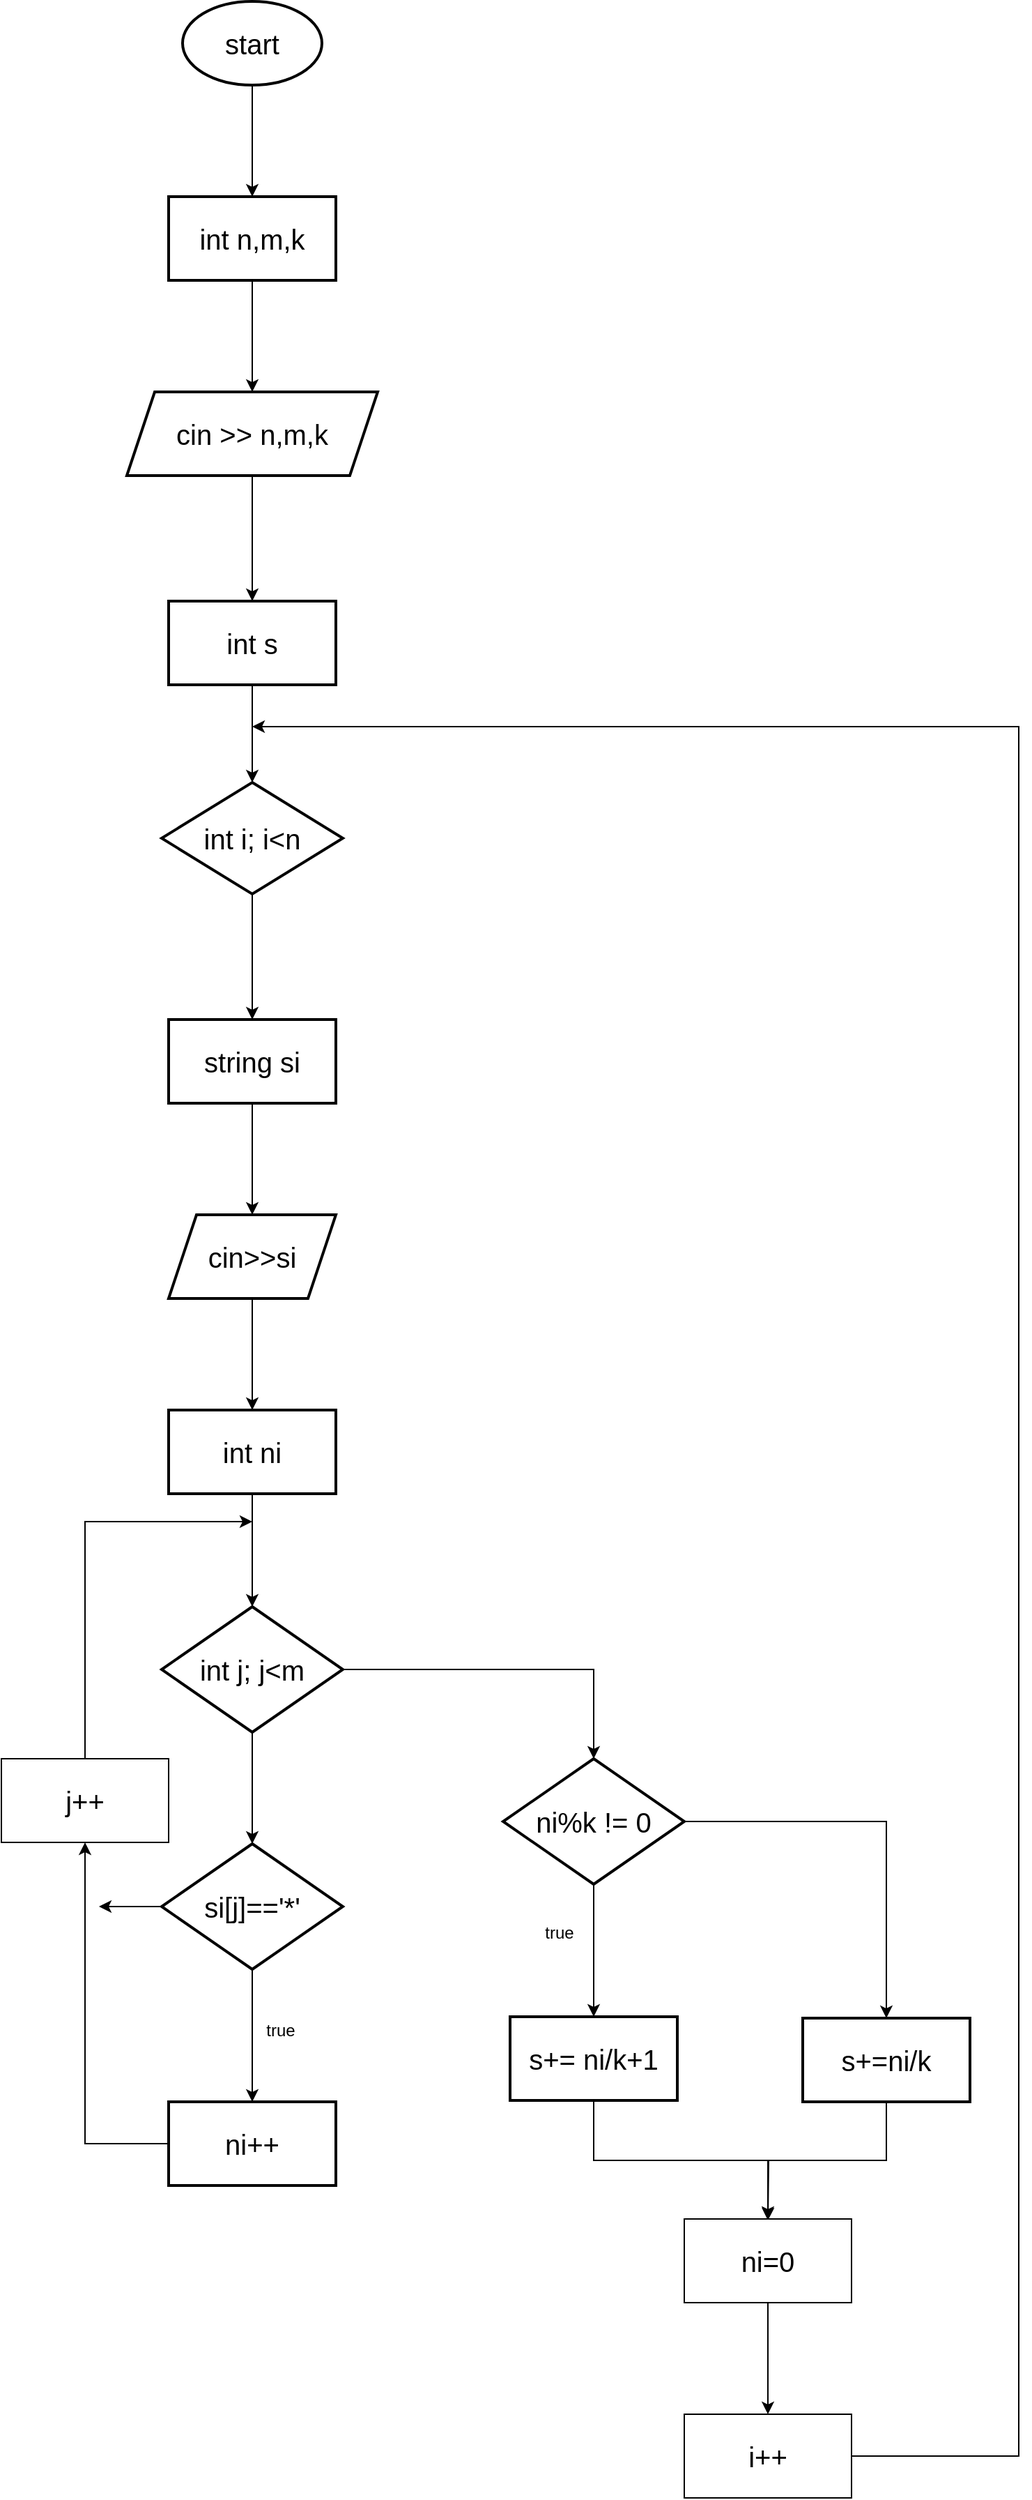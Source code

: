 <mxfile version="24.7.8">
  <diagram name="Сторінка-1" id="sQk6qviwRcaP8smQdIaI">
    <mxGraphModel dx="1781" dy="657" grid="1" gridSize="10" guides="1" tooltips="1" connect="1" arrows="1" fold="1" page="1" pageScale="1" pageWidth="827" pageHeight="1169" math="0" shadow="0">
      <root>
        <mxCell id="0" />
        <mxCell id="1" parent="0" />
        <mxCell id="VhQ2WMgpOjCBO5-XnIku-3" value="" style="edgeStyle=orthogonalEdgeStyle;rounded=0;orthogonalLoop=1;jettySize=auto;html=1;" parent="1" source="VhQ2WMgpOjCBO5-XnIku-1" target="VhQ2WMgpOjCBO5-XnIku-2" edge="1">
          <mxGeometry relative="1" as="geometry" />
        </mxCell>
        <mxCell id="VhQ2WMgpOjCBO5-XnIku-1" value="&lt;font style=&quot;font-size: 20px;&quot;&gt;start&lt;/font&gt;" style="strokeWidth=2;html=1;shape=mxgraph.flowchart.start_1;whiteSpace=wrap;" parent="1" vertex="1">
          <mxGeometry x="80" y="40" width="100" height="60" as="geometry" />
        </mxCell>
        <mxCell id="VhQ2WMgpOjCBO5-XnIku-5" value="" style="edgeStyle=orthogonalEdgeStyle;rounded=0;orthogonalLoop=1;jettySize=auto;html=1;" parent="1" source="VhQ2WMgpOjCBO5-XnIku-2" target="VhQ2WMgpOjCBO5-XnIku-4" edge="1">
          <mxGeometry relative="1" as="geometry" />
        </mxCell>
        <mxCell id="VhQ2WMgpOjCBO5-XnIku-2" value="&lt;font style=&quot;font-size: 20px;&quot;&gt;int n,m,k&lt;/font&gt;" style="whiteSpace=wrap;html=1;strokeWidth=2;" parent="1" vertex="1">
          <mxGeometry x="70" y="180" width="120" height="60" as="geometry" />
        </mxCell>
        <mxCell id="VhQ2WMgpOjCBO5-XnIku-7" value="" style="edgeStyle=orthogonalEdgeStyle;rounded=0;orthogonalLoop=1;jettySize=auto;html=1;" parent="1" source="VhQ2WMgpOjCBO5-XnIku-4" target="VhQ2WMgpOjCBO5-XnIku-6" edge="1">
          <mxGeometry relative="1" as="geometry" />
        </mxCell>
        <mxCell id="VhQ2WMgpOjCBO5-XnIku-4" value="&lt;span style=&quot;font-size: 20px;&quot;&gt;cin &amp;gt;&amp;gt; n,m,k&lt;/span&gt;" style="shape=parallelogram;perimeter=parallelogramPerimeter;whiteSpace=wrap;html=1;fixedSize=1;strokeWidth=2;" parent="1" vertex="1">
          <mxGeometry x="40" y="320" width="180" height="60" as="geometry" />
        </mxCell>
        <mxCell id="VhQ2WMgpOjCBO5-XnIku-9" value="" style="edgeStyle=orthogonalEdgeStyle;rounded=0;orthogonalLoop=1;jettySize=auto;html=1;" parent="1" source="VhQ2WMgpOjCBO5-XnIku-6" target="VhQ2WMgpOjCBO5-XnIku-8" edge="1">
          <mxGeometry relative="1" as="geometry" />
        </mxCell>
        <mxCell id="VhQ2WMgpOjCBO5-XnIku-6" value="&lt;font style=&quot;font-size: 20px;&quot;&gt;int s&lt;/font&gt;" style="whiteSpace=wrap;html=1;strokeWidth=2;" parent="1" vertex="1">
          <mxGeometry x="70" y="470" width="120" height="60" as="geometry" />
        </mxCell>
        <mxCell id="VhQ2WMgpOjCBO5-XnIku-11" value="" style="edgeStyle=orthogonalEdgeStyle;rounded=0;orthogonalLoop=1;jettySize=auto;html=1;" parent="1" source="VhQ2WMgpOjCBO5-XnIku-8" target="VhQ2WMgpOjCBO5-XnIku-10" edge="1">
          <mxGeometry relative="1" as="geometry" />
        </mxCell>
        <mxCell id="VhQ2WMgpOjCBO5-XnIku-8" value="&lt;font style=&quot;font-size: 20px;&quot;&gt;int i; i&amp;lt;n&lt;/font&gt;" style="rhombus;whiteSpace=wrap;html=1;strokeWidth=2;" parent="1" vertex="1">
          <mxGeometry x="65" y="600" width="130" height="80" as="geometry" />
        </mxCell>
        <mxCell id="VhQ2WMgpOjCBO5-XnIku-13" value="" style="edgeStyle=orthogonalEdgeStyle;rounded=0;orthogonalLoop=1;jettySize=auto;html=1;" parent="1" source="VhQ2WMgpOjCBO5-XnIku-10" target="VhQ2WMgpOjCBO5-XnIku-12" edge="1">
          <mxGeometry relative="1" as="geometry" />
        </mxCell>
        <mxCell id="VhQ2WMgpOjCBO5-XnIku-10" value="&lt;font style=&quot;font-size: 20px;&quot;&gt;string si&lt;/font&gt;" style="whiteSpace=wrap;html=1;strokeWidth=2;" parent="1" vertex="1">
          <mxGeometry x="70" y="770" width="120" height="60" as="geometry" />
        </mxCell>
        <mxCell id="VhQ2WMgpOjCBO5-XnIku-17" value="" style="edgeStyle=orthogonalEdgeStyle;rounded=0;orthogonalLoop=1;jettySize=auto;html=1;" parent="1" source="VhQ2WMgpOjCBO5-XnIku-12" target="VhQ2WMgpOjCBO5-XnIku-16" edge="1">
          <mxGeometry relative="1" as="geometry" />
        </mxCell>
        <mxCell id="VhQ2WMgpOjCBO5-XnIku-12" value="&lt;font style=&quot;font-size: 20px;&quot;&gt;cin&amp;gt;&amp;gt;si&lt;/font&gt;" style="shape=parallelogram;perimeter=parallelogramPerimeter;whiteSpace=wrap;html=1;fixedSize=1;strokeWidth=2;" parent="1" vertex="1">
          <mxGeometry x="70" y="910" width="120" height="60" as="geometry" />
        </mxCell>
        <mxCell id="VhQ2WMgpOjCBO5-XnIku-19" style="edgeStyle=orthogonalEdgeStyle;rounded=0;orthogonalLoop=1;jettySize=auto;html=1;exitX=0.5;exitY=1;exitDx=0;exitDy=0;entryX=0.5;entryY=0;entryDx=0;entryDy=0;" parent="1" source="VhQ2WMgpOjCBO5-XnIku-16" target="VhQ2WMgpOjCBO5-XnIku-18" edge="1">
          <mxGeometry relative="1" as="geometry" />
        </mxCell>
        <mxCell id="VhQ2WMgpOjCBO5-XnIku-16" value="&lt;font style=&quot;font-size: 20px;&quot;&gt;int ni&lt;/font&gt;" style="whiteSpace=wrap;html=1;strokeWidth=2;" parent="1" vertex="1">
          <mxGeometry x="70" y="1050" width="120" height="60" as="geometry" />
        </mxCell>
        <mxCell id="VhQ2WMgpOjCBO5-XnIku-23" value="" style="edgeStyle=orthogonalEdgeStyle;rounded=0;orthogonalLoop=1;jettySize=auto;html=1;" parent="1" source="VhQ2WMgpOjCBO5-XnIku-18" target="VhQ2WMgpOjCBO5-XnIku-22" edge="1">
          <mxGeometry relative="1" as="geometry" />
        </mxCell>
        <mxCell id="VhQ2WMgpOjCBO5-XnIku-33" value="" style="edgeStyle=orthogonalEdgeStyle;rounded=0;orthogonalLoop=1;jettySize=auto;html=1;" parent="1" source="VhQ2WMgpOjCBO5-XnIku-18" target="VhQ2WMgpOjCBO5-XnIku-32" edge="1">
          <mxGeometry relative="1" as="geometry" />
        </mxCell>
        <mxCell id="VhQ2WMgpOjCBO5-XnIku-18" value="&lt;font style=&quot;font-size: 20px;&quot;&gt;int j; j&amp;lt;m&lt;/font&gt;" style="rhombus;whiteSpace=wrap;html=1;strokeWidth=2;fontStyle=0" parent="1" vertex="1">
          <mxGeometry x="65" y="1191" width="130" height="90" as="geometry" />
        </mxCell>
        <mxCell id="VhQ2WMgpOjCBO5-XnIku-25" value="" style="edgeStyle=orthogonalEdgeStyle;rounded=0;orthogonalLoop=1;jettySize=auto;html=1;" parent="1" source="VhQ2WMgpOjCBO5-XnIku-22" target="VhQ2WMgpOjCBO5-XnIku-24" edge="1">
          <mxGeometry relative="1" as="geometry" />
        </mxCell>
        <mxCell id="VhQ2WMgpOjCBO5-XnIku-29" style="edgeStyle=orthogonalEdgeStyle;rounded=0;orthogonalLoop=1;jettySize=auto;html=1;" parent="1" source="VhQ2WMgpOjCBO5-XnIku-22" edge="1">
          <mxGeometry relative="1" as="geometry">
            <mxPoint x="20" y="1406" as="targetPoint" />
          </mxGeometry>
        </mxCell>
        <mxCell id="VhQ2WMgpOjCBO5-XnIku-22" value="&lt;span style=&quot;font-size: 20px;&quot;&gt;si[j]==&#39;*&#39;&lt;/span&gt;" style="rhombus;whiteSpace=wrap;html=1;strokeWidth=2;fontStyle=0" parent="1" vertex="1">
          <mxGeometry x="65" y="1361" width="130" height="90" as="geometry" />
        </mxCell>
        <mxCell id="VhQ2WMgpOjCBO5-XnIku-27" style="edgeStyle=orthogonalEdgeStyle;rounded=0;orthogonalLoop=1;jettySize=auto;html=1;exitX=0;exitY=0.5;exitDx=0;exitDy=0;" parent="1" source="VhQ2WMgpOjCBO5-XnIku-24" target="VhQ2WMgpOjCBO5-XnIku-28" edge="1">
          <mxGeometry relative="1" as="geometry">
            <mxPoint x="10" y="1330" as="targetPoint" />
          </mxGeometry>
        </mxCell>
        <mxCell id="VhQ2WMgpOjCBO5-XnIku-24" value="&lt;font style=&quot;font-size: 20px;&quot;&gt;ni++&lt;/font&gt;" style="whiteSpace=wrap;html=1;strokeWidth=2;fontStyle=0;" parent="1" vertex="1">
          <mxGeometry x="70" y="1546" width="120" height="60" as="geometry" />
        </mxCell>
        <mxCell id="VhQ2WMgpOjCBO5-XnIku-31" style="edgeStyle=orthogonalEdgeStyle;rounded=0;orthogonalLoop=1;jettySize=auto;html=1;" parent="1" source="VhQ2WMgpOjCBO5-XnIku-28" edge="1">
          <mxGeometry relative="1" as="geometry">
            <mxPoint x="130" y="1130" as="targetPoint" />
            <Array as="points">
              <mxPoint x="10" y="1130" />
            </Array>
          </mxGeometry>
        </mxCell>
        <mxCell id="VhQ2WMgpOjCBO5-XnIku-28" value="&lt;font style=&quot;font-size: 20px;&quot;&gt;j++&lt;/font&gt;" style="rounded=0;whiteSpace=wrap;html=1;" parent="1" vertex="1">
          <mxGeometry x="-50" y="1300" width="120" height="60" as="geometry" />
        </mxCell>
        <mxCell id="VhQ2WMgpOjCBO5-XnIku-35" value="" style="edgeStyle=orthogonalEdgeStyle;rounded=0;orthogonalLoop=1;jettySize=auto;html=1;" parent="1" source="VhQ2WMgpOjCBO5-XnIku-32" target="VhQ2WMgpOjCBO5-XnIku-34" edge="1">
          <mxGeometry relative="1" as="geometry" />
        </mxCell>
        <mxCell id="VhQ2WMgpOjCBO5-XnIku-37" value="" style="edgeStyle=orthogonalEdgeStyle;rounded=0;orthogonalLoop=1;jettySize=auto;html=1;" parent="1" source="VhQ2WMgpOjCBO5-XnIku-32" target="VhQ2WMgpOjCBO5-XnIku-36" edge="1">
          <mxGeometry relative="1" as="geometry" />
        </mxCell>
        <mxCell id="VhQ2WMgpOjCBO5-XnIku-32" value="&lt;span style=&quot;font-size: 20px;&quot;&gt;ni%k != 0&lt;/span&gt;" style="rhombus;whiteSpace=wrap;html=1;strokeWidth=2;fontStyle=0" parent="1" vertex="1">
          <mxGeometry x="310" y="1300" width="130" height="90" as="geometry" />
        </mxCell>
        <mxCell id="VhQ2WMgpOjCBO5-XnIku-40" style="edgeStyle=orthogonalEdgeStyle;rounded=0;orthogonalLoop=1;jettySize=auto;html=1;exitX=0.5;exitY=1;exitDx=0;exitDy=0;" parent="1" source="VhQ2WMgpOjCBO5-XnIku-34" edge="1">
          <mxGeometry relative="1" as="geometry">
            <mxPoint x="500" y="1631" as="targetPoint" />
          </mxGeometry>
        </mxCell>
        <mxCell id="VhQ2WMgpOjCBO5-XnIku-34" value="&lt;font style=&quot;font-size: 20px;&quot;&gt;s+= ni/k+1&lt;/font&gt;" style="whiteSpace=wrap;html=1;strokeWidth=2;fontStyle=0;" parent="1" vertex="1">
          <mxGeometry x="315" y="1485" width="120" height="60" as="geometry" />
        </mxCell>
        <mxCell id="VhQ2WMgpOjCBO5-XnIku-42" style="edgeStyle=orthogonalEdgeStyle;rounded=0;orthogonalLoop=1;jettySize=auto;html=1;exitX=0.5;exitY=1;exitDx=0;exitDy=0;" parent="1" source="VhQ2WMgpOjCBO5-XnIku-36" target="VhQ2WMgpOjCBO5-XnIku-43" edge="1">
          <mxGeometry relative="1" as="geometry">
            <mxPoint x="500" y="1630" as="targetPoint" />
          </mxGeometry>
        </mxCell>
        <mxCell id="VhQ2WMgpOjCBO5-XnIku-36" value="&lt;font style=&quot;font-size: 20px;&quot;&gt;s+=ni/k&lt;/font&gt;" style="whiteSpace=wrap;html=1;strokeWidth=2;fontStyle=0;" parent="1" vertex="1">
          <mxGeometry x="525" y="1486" width="120" height="60" as="geometry" />
        </mxCell>
        <mxCell id="VhQ2WMgpOjCBO5-XnIku-38" value="true" style="text;html=1;align=center;verticalAlign=middle;resizable=0;points=[];autosize=1;strokeColor=none;fillColor=none;" parent="1" vertex="1">
          <mxGeometry x="330" y="1410" width="40" height="30" as="geometry" />
        </mxCell>
        <mxCell id="VhQ2WMgpOjCBO5-XnIku-39" value="true" style="text;html=1;align=center;verticalAlign=middle;resizable=0;points=[];autosize=1;strokeColor=none;fillColor=none;" parent="1" vertex="1">
          <mxGeometry x="130" y="1480" width="40" height="30" as="geometry" />
        </mxCell>
        <mxCell id="VhQ2WMgpOjCBO5-XnIku-45" value="" style="edgeStyle=orthogonalEdgeStyle;rounded=0;orthogonalLoop=1;jettySize=auto;html=1;" parent="1" source="VhQ2WMgpOjCBO5-XnIku-43" target="VhQ2WMgpOjCBO5-XnIku-44" edge="1">
          <mxGeometry relative="1" as="geometry" />
        </mxCell>
        <mxCell id="VhQ2WMgpOjCBO5-XnIku-43" value="&lt;font style=&quot;font-size: 20px;&quot;&gt;ni=0&lt;/font&gt;" style="rounded=0;whiteSpace=wrap;html=1;" parent="1" vertex="1">
          <mxGeometry x="440" y="1630" width="120" height="60" as="geometry" />
        </mxCell>
        <mxCell id="VhQ2WMgpOjCBO5-XnIku-46" style="edgeStyle=orthogonalEdgeStyle;rounded=0;orthogonalLoop=1;jettySize=auto;html=1;exitX=1;exitY=0.5;exitDx=0;exitDy=0;" parent="1" source="VhQ2WMgpOjCBO5-XnIku-44" edge="1">
          <mxGeometry relative="1" as="geometry">
            <mxPoint x="130" y="560" as="targetPoint" />
            <Array as="points">
              <mxPoint x="680" y="1800" />
              <mxPoint x="680" y="560" />
            </Array>
          </mxGeometry>
        </mxCell>
        <mxCell id="VhQ2WMgpOjCBO5-XnIku-44" value="&lt;font style=&quot;font-size: 20px;&quot;&gt;i++&lt;/font&gt;" style="rounded=0;whiteSpace=wrap;html=1;" parent="1" vertex="1">
          <mxGeometry x="440" y="1770" width="120" height="60" as="geometry" />
        </mxCell>
      </root>
    </mxGraphModel>
  </diagram>
</mxfile>
